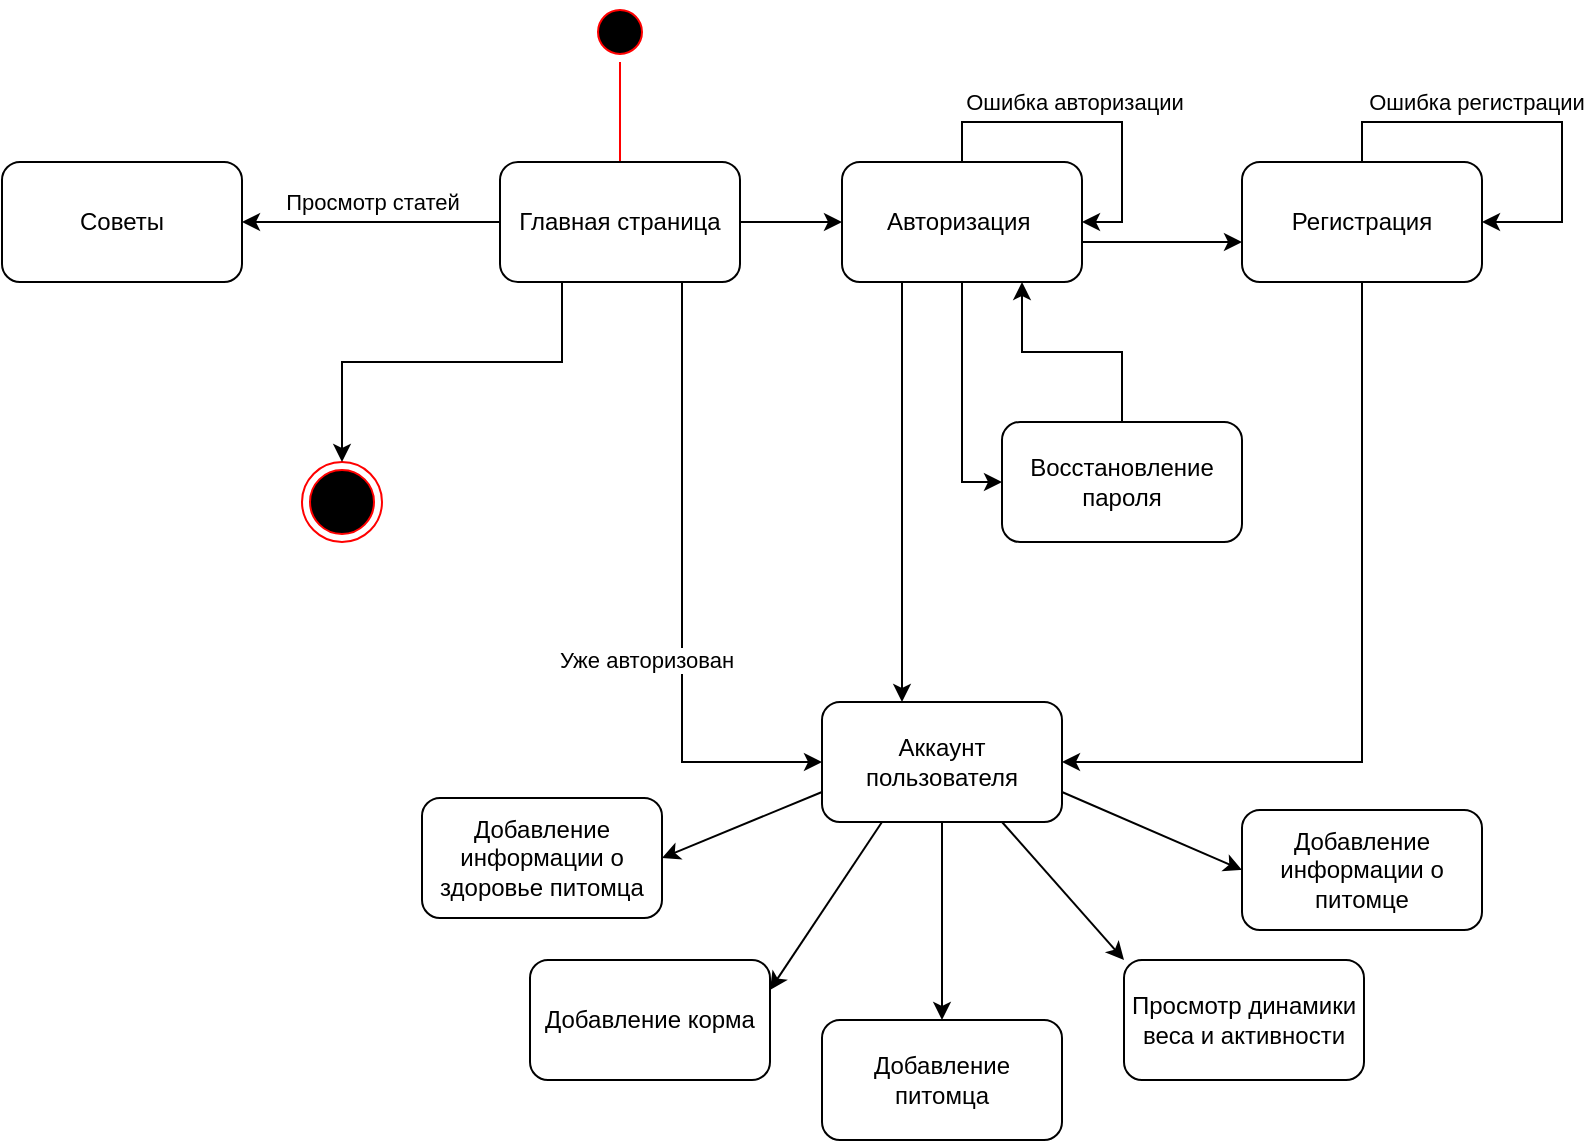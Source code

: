<mxfile version="24.0.0" type="device">
  <diagram name="Страница 1" id="DHI604aAXRw6WHO_lOsM">
    <mxGraphModel dx="1167" dy="632" grid="0" gridSize="10" guides="1" tooltips="1" connect="1" arrows="1" fold="1" page="0" pageScale="1" pageWidth="827" pageHeight="1169" math="0" shadow="0">
      <root>
        <mxCell id="0" />
        <mxCell id="1" parent="0" />
        <mxCell id="Jh0rZtJ__4ndGkgRge28-1" value="" style="ellipse;html=1;shape=startState;fillColor=#000000;strokeColor=#ff0000;" parent="1" vertex="1">
          <mxGeometry x="384" y="40" width="30" height="30" as="geometry" />
        </mxCell>
        <mxCell id="Jh0rZtJ__4ndGkgRge28-2" value="" style="edgeStyle=orthogonalEdgeStyle;html=1;verticalAlign=bottom;endArrow=open;endSize=8;strokeColor=#ff0000;rounded=0;entryX=0.5;entryY=0;entryDx=0;entryDy=0;" parent="1" source="Jh0rZtJ__4ndGkgRge28-1" target="Jh0rZtJ__4ndGkgRge28-11" edge="1">
          <mxGeometry relative="1" as="geometry">
            <mxPoint x="399" y="130" as="targetPoint" />
            <Array as="points">
              <mxPoint x="399" y="160" />
            </Array>
          </mxGeometry>
        </mxCell>
        <mxCell id="Jh0rZtJ__4ndGkgRge28-3" value="" style="ellipse;html=1;shape=endState;fillColor=#000000;strokeColor=#ff0000;" parent="1" vertex="1">
          <mxGeometry x="240" y="270" width="40" height="40" as="geometry" />
        </mxCell>
        <mxCell id="Jh0rZtJ__4ndGkgRge28-4" style="edgeStyle=orthogonalEdgeStyle;rounded=0;orthogonalLoop=1;jettySize=auto;html=1;" parent="1" source="Jh0rZtJ__4ndGkgRge28-11" target="Jh0rZtJ__4ndGkgRge28-17" edge="1">
          <mxGeometry relative="1" as="geometry" />
        </mxCell>
        <mxCell id="Jh0rZtJ__4ndGkgRge28-5" value="" style="edgeStyle=orthogonalEdgeStyle;rounded=0;orthogonalLoop=1;jettySize=auto;html=1;" parent="1" source="Jh0rZtJ__4ndGkgRge28-11" target="Jh0rZtJ__4ndGkgRge28-18" edge="1">
          <mxGeometry relative="1" as="geometry">
            <Array as="points">
              <mxPoint x="290" y="150" />
              <mxPoint x="290" y="150" />
            </Array>
          </mxGeometry>
        </mxCell>
        <mxCell id="Jh0rZtJ__4ndGkgRge28-6" value="Просмотр статей" style="edgeLabel;html=1;align=center;verticalAlign=middle;resizable=0;points=[];" parent="Jh0rZtJ__4ndGkgRge28-5" vertex="1" connectable="0">
          <mxGeometry x="-0.248" y="1" relative="1" as="geometry">
            <mxPoint x="-16" y="-11" as="offset" />
          </mxGeometry>
        </mxCell>
        <mxCell id="Jh0rZtJ__4ndGkgRge28-7" style="edgeStyle=orthogonalEdgeStyle;rounded=0;orthogonalLoop=1;jettySize=auto;html=1;entryX=0;entryY=0.5;entryDx=0;entryDy=0;" parent="1" source="Jh0rZtJ__4ndGkgRge28-11" target="Jh0rZtJ__4ndGkgRge28-15" edge="1">
          <mxGeometry relative="1" as="geometry">
            <Array as="points">
              <mxPoint x="430" y="420" />
            </Array>
          </mxGeometry>
        </mxCell>
        <mxCell id="Jh0rZtJ__4ndGkgRge28-8" value="Уже авторизован" style="edgeLabel;html=1;align=center;verticalAlign=middle;resizable=0;points=[];" parent="Jh0rZtJ__4ndGkgRge28-7" vertex="1" connectable="0">
          <mxGeometry x="0.254" y="4" relative="1" as="geometry">
            <mxPoint x="-22" y="-6" as="offset" />
          </mxGeometry>
        </mxCell>
        <mxCell id="Jh0rZtJ__4ndGkgRge28-10" style="edgeStyle=orthogonalEdgeStyle;rounded=0;orthogonalLoop=1;jettySize=auto;html=1;entryX=0.5;entryY=0;entryDx=0;entryDy=0;" parent="1" source="Jh0rZtJ__4ndGkgRge28-11" target="Jh0rZtJ__4ndGkgRge28-3" edge="1">
          <mxGeometry relative="1" as="geometry">
            <Array as="points">
              <mxPoint x="370" y="220" />
              <mxPoint x="260" y="220" />
            </Array>
          </mxGeometry>
        </mxCell>
        <mxCell id="Jh0rZtJ__4ndGkgRge28-11" value="Главная страница" style="rounded=1;whiteSpace=wrap;html=1;" parent="1" vertex="1">
          <mxGeometry x="339" y="120" width="120" height="60" as="geometry" />
        </mxCell>
        <mxCell id="pNX_trjvlXW6KyRSdp9H-1" value="" style="edgeStyle=orthogonalEdgeStyle;rounded=0;orthogonalLoop=1;jettySize=auto;html=1;" parent="1" source="Jh0rZtJ__4ndGkgRge28-15" target="1Hymycf-C8EcsCas7X0v-2" edge="1">
          <mxGeometry relative="1" as="geometry" />
        </mxCell>
        <mxCell id="Jh0rZtJ__4ndGkgRge28-15" value="Аккаунт пользователя" style="rounded=1;whiteSpace=wrap;html=1;" parent="1" vertex="1">
          <mxGeometry x="500" y="390" width="120" height="60" as="geometry" />
        </mxCell>
        <mxCell id="Jh0rZtJ__4ndGkgRge28-16" style="edgeStyle=orthogonalEdgeStyle;rounded=0;orthogonalLoop=1;jettySize=auto;html=1;" parent="1" source="Jh0rZtJ__4ndGkgRge28-17" edge="1">
          <mxGeometry relative="1" as="geometry">
            <mxPoint x="540" y="390" as="targetPoint" />
            <Array as="points">
              <mxPoint x="540" y="390" />
            </Array>
          </mxGeometry>
        </mxCell>
        <mxCell id="Jh0rZtJ__4ndGkgRge28-28" value="" style="edgeStyle=orthogonalEdgeStyle;rounded=0;orthogonalLoop=1;jettySize=auto;html=1;" parent="1" source="Jh0rZtJ__4ndGkgRge28-17" target="Jh0rZtJ__4ndGkgRge28-27" edge="1">
          <mxGeometry relative="1" as="geometry">
            <Array as="points">
              <mxPoint x="670" y="160" />
              <mxPoint x="670" y="160" />
            </Array>
          </mxGeometry>
        </mxCell>
        <mxCell id="Jh0rZtJ__4ndGkgRge28-33" value="" style="edgeStyle=orthogonalEdgeStyle;rounded=0;orthogonalLoop=1;jettySize=auto;html=1;entryX=0;entryY=0.5;entryDx=0;entryDy=0;" parent="1" source="Jh0rZtJ__4ndGkgRge28-17" target="Jh0rZtJ__4ndGkgRge28-32" edge="1">
          <mxGeometry relative="1" as="geometry" />
        </mxCell>
        <mxCell id="Jh0rZtJ__4ndGkgRge28-17" value="Авторизация&amp;nbsp;" style="rounded=1;whiteSpace=wrap;html=1;" parent="1" vertex="1">
          <mxGeometry x="510" y="120" width="120" height="60" as="geometry" />
        </mxCell>
        <mxCell id="Jh0rZtJ__4ndGkgRge28-18" value="Советы" style="rounded=1;whiteSpace=wrap;html=1;" parent="1" vertex="1">
          <mxGeometry x="90" y="120" width="120" height="60" as="geometry" />
        </mxCell>
        <mxCell id="Jh0rZtJ__4ndGkgRge28-20" style="edgeStyle=orthogonalEdgeStyle;rounded=0;orthogonalLoop=1;jettySize=auto;html=1;" parent="1" source="Jh0rZtJ__4ndGkgRge28-17" edge="1">
          <mxGeometry relative="1" as="geometry">
            <mxPoint x="630" y="150" as="targetPoint" />
            <Array as="points">
              <mxPoint x="570" y="100" />
              <mxPoint x="650" y="100" />
              <mxPoint x="650" y="150" />
            </Array>
          </mxGeometry>
        </mxCell>
        <mxCell id="Jh0rZtJ__4ndGkgRge28-21" value="Ошибка авторизации" style="edgeLabel;html=1;align=center;verticalAlign=middle;resizable=0;points=[];" parent="Jh0rZtJ__4ndGkgRge28-20" vertex="1" connectable="0">
          <mxGeometry x="-0.114" y="-3" relative="1" as="geometry">
            <mxPoint y="-13" as="offset" />
          </mxGeometry>
        </mxCell>
        <mxCell id="Jh0rZtJ__4ndGkgRge28-25" value="Добавление информации о питомце" style="whiteSpace=wrap;html=1;rounded=1;" parent="1" vertex="1">
          <mxGeometry x="710" y="444" width="120" height="60" as="geometry" />
        </mxCell>
        <mxCell id="Jh0rZtJ__4ndGkgRge28-31" style="edgeStyle=orthogonalEdgeStyle;rounded=0;orthogonalLoop=1;jettySize=auto;html=1;entryX=1;entryY=0.5;entryDx=0;entryDy=0;" parent="1" source="Jh0rZtJ__4ndGkgRge28-27" target="Jh0rZtJ__4ndGkgRge28-15" edge="1">
          <mxGeometry relative="1" as="geometry">
            <Array as="points">
              <mxPoint x="770" y="420" />
            </Array>
          </mxGeometry>
        </mxCell>
        <mxCell id="Jh0rZtJ__4ndGkgRge28-27" value="Регистрация" style="whiteSpace=wrap;html=1;rounded=1;" parent="1" vertex="1">
          <mxGeometry x="710" y="120" width="120" height="60" as="geometry" />
        </mxCell>
        <mxCell id="Jh0rZtJ__4ndGkgRge28-29" style="edgeStyle=orthogonalEdgeStyle;rounded=0;orthogonalLoop=1;jettySize=auto;html=1;entryX=1;entryY=0.5;entryDx=0;entryDy=0;" parent="1" source="Jh0rZtJ__4ndGkgRge28-27" target="Jh0rZtJ__4ndGkgRge28-27" edge="1">
          <mxGeometry relative="1" as="geometry">
            <Array as="points">
              <mxPoint x="770" y="100" />
              <mxPoint x="870" y="100" />
              <mxPoint x="870" y="150" />
            </Array>
          </mxGeometry>
        </mxCell>
        <mxCell id="Jh0rZtJ__4ndGkgRge28-30" value="Ошибка регистрации" style="edgeLabel;html=1;align=center;verticalAlign=middle;resizable=0;points=[];" parent="Jh0rZtJ__4ndGkgRge28-29" vertex="1" connectable="0">
          <mxGeometry x="-0.191" y="-2" relative="1" as="geometry">
            <mxPoint x="-8" y="-12" as="offset" />
          </mxGeometry>
        </mxCell>
        <mxCell id="Jh0rZtJ__4ndGkgRge28-34" style="edgeStyle=orthogonalEdgeStyle;rounded=0;orthogonalLoop=1;jettySize=auto;html=1;entryX=0.75;entryY=1;entryDx=0;entryDy=0;" parent="1" source="Jh0rZtJ__4ndGkgRge28-32" target="Jh0rZtJ__4ndGkgRge28-17" edge="1">
          <mxGeometry relative="1" as="geometry">
            <Array as="points">
              <mxPoint x="650" y="215" />
              <mxPoint x="600" y="215" />
            </Array>
          </mxGeometry>
        </mxCell>
        <mxCell id="Jh0rZtJ__4ndGkgRge28-32" value="Восстановление пароля" style="whiteSpace=wrap;html=1;rounded=1;" parent="1" vertex="1">
          <mxGeometry x="590" y="250" width="120" height="60" as="geometry" />
        </mxCell>
        <mxCell id="1Hymycf-C8EcsCas7X0v-2" value="Добавление питомца" style="whiteSpace=wrap;html=1;rounded=1;" parent="1" vertex="1">
          <mxGeometry x="500" y="549" width="120" height="60" as="geometry" />
        </mxCell>
        <mxCell id="pNX_trjvlXW6KyRSdp9H-2" value="Добавление корма" style="rounded=1;whiteSpace=wrap;html=1;" parent="1" vertex="1">
          <mxGeometry x="354" y="519" width="120" height="60" as="geometry" />
        </mxCell>
        <mxCell id="pNX_trjvlXW6KyRSdp9H-3" value="Добавление информации о здоровье питомца" style="rounded=1;whiteSpace=wrap;html=1;" parent="1" vertex="1">
          <mxGeometry x="300" y="438" width="120" height="60" as="geometry" />
        </mxCell>
        <mxCell id="pNX_trjvlXW6KyRSdp9H-4" value="" style="endArrow=classic;html=1;rounded=0;exitX=0;exitY=0.75;exitDx=0;exitDy=0;entryX=1;entryY=0.5;entryDx=0;entryDy=0;" parent="1" source="Jh0rZtJ__4ndGkgRge28-15" target="pNX_trjvlXW6KyRSdp9H-3" edge="1">
          <mxGeometry width="50" height="50" relative="1" as="geometry">
            <mxPoint x="465" y="360" as="sourcePoint" />
            <mxPoint x="515" y="310" as="targetPoint" />
          </mxGeometry>
        </mxCell>
        <mxCell id="pNX_trjvlXW6KyRSdp9H-5" value="" style="endArrow=classic;html=1;rounded=0;exitX=0.25;exitY=1;exitDx=0;exitDy=0;entryX=1;entryY=0.25;entryDx=0;entryDy=0;" parent="1" source="Jh0rZtJ__4ndGkgRge28-15" target="pNX_trjvlXW6KyRSdp9H-2" edge="1">
          <mxGeometry width="50" height="50" relative="1" as="geometry">
            <mxPoint x="465" y="360" as="sourcePoint" />
            <mxPoint x="515" y="310" as="targetPoint" />
          </mxGeometry>
        </mxCell>
        <mxCell id="uarBWYNsq64ywlw_1-nf-1" value="Просмотр динамики веса и активности" style="rounded=1;whiteSpace=wrap;html=1;" vertex="1" parent="1">
          <mxGeometry x="651" y="519" width="120" height="60" as="geometry" />
        </mxCell>
        <mxCell id="uarBWYNsq64ywlw_1-nf-2" value="" style="endArrow=classic;html=1;rounded=0;exitX=1;exitY=0.75;exitDx=0;exitDy=0;entryX=0;entryY=0.5;entryDx=0;entryDy=0;" edge="1" parent="1" source="Jh0rZtJ__4ndGkgRge28-15" target="Jh0rZtJ__4ndGkgRge28-25">
          <mxGeometry width="50" height="50" relative="1" as="geometry">
            <mxPoint x="516" y="375" as="sourcePoint" />
            <mxPoint x="566" y="325" as="targetPoint" />
          </mxGeometry>
        </mxCell>
        <mxCell id="uarBWYNsq64ywlw_1-nf-3" value="" style="endArrow=classic;html=1;rounded=0;entryX=0;entryY=0;entryDx=0;entryDy=0;exitX=0.75;exitY=1;exitDx=0;exitDy=0;" edge="1" parent="1" source="Jh0rZtJ__4ndGkgRge28-15" target="uarBWYNsq64ywlw_1-nf-1">
          <mxGeometry width="50" height="50" relative="1" as="geometry">
            <mxPoint x="516" y="375" as="sourcePoint" />
            <mxPoint x="566" y="325" as="targetPoint" />
          </mxGeometry>
        </mxCell>
      </root>
    </mxGraphModel>
  </diagram>
</mxfile>
